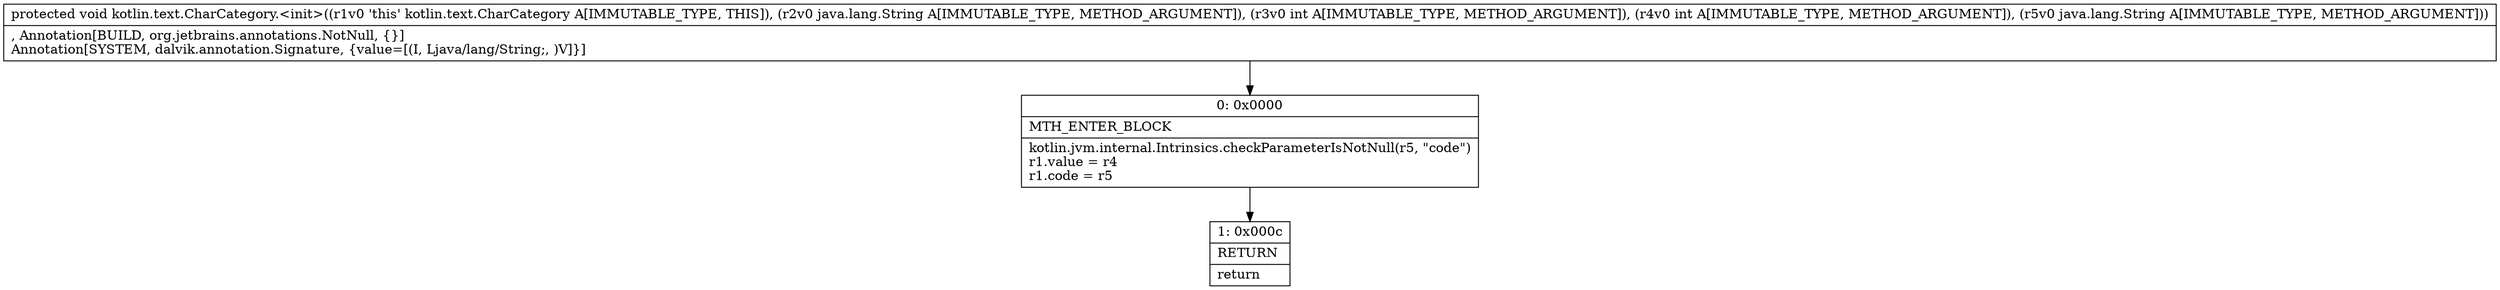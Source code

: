 digraph "CFG forkotlin.text.CharCategory.\<init\>(Ljava\/lang\/String;IILjava\/lang\/String;)V" {
Node_0 [shape=record,label="{0\:\ 0x0000|MTH_ENTER_BLOCK\l|kotlin.jvm.internal.Intrinsics.checkParameterIsNotNull(r5, \"code\")\lr1.value = r4\lr1.code = r5\l}"];
Node_1 [shape=record,label="{1\:\ 0x000c|RETURN\l|return\l}"];
MethodNode[shape=record,label="{protected void kotlin.text.CharCategory.\<init\>((r1v0 'this' kotlin.text.CharCategory A[IMMUTABLE_TYPE, THIS]), (r2v0 java.lang.String A[IMMUTABLE_TYPE, METHOD_ARGUMENT]), (r3v0 int A[IMMUTABLE_TYPE, METHOD_ARGUMENT]), (r4v0 int A[IMMUTABLE_TYPE, METHOD_ARGUMENT]), (r5v0 java.lang.String A[IMMUTABLE_TYPE, METHOD_ARGUMENT]))  | , Annotation[BUILD, org.jetbrains.annotations.NotNull, \{\}]\lAnnotation[SYSTEM, dalvik.annotation.Signature, \{value=[(I, Ljava\/lang\/String;, )V]\}]\l}"];
MethodNode -> Node_0;
Node_0 -> Node_1;
}

